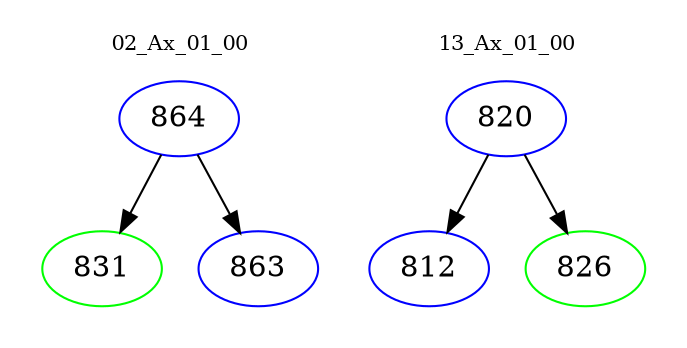 digraph{
subgraph cluster_0 {
color = white
label = "02_Ax_01_00";
fontsize=10;
T0_864 [label="864", color="blue"]
T0_864 -> T0_831 [color="black"]
T0_831 [label="831", color="green"]
T0_864 -> T0_863 [color="black"]
T0_863 [label="863", color="blue"]
}
subgraph cluster_1 {
color = white
label = "13_Ax_01_00";
fontsize=10;
T1_820 [label="820", color="blue"]
T1_820 -> T1_812 [color="black"]
T1_812 [label="812", color="blue"]
T1_820 -> T1_826 [color="black"]
T1_826 [label="826", color="green"]
}
}
